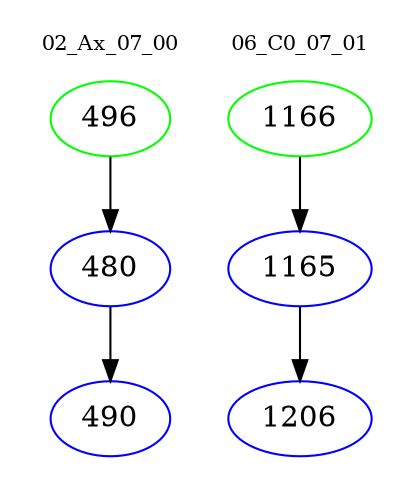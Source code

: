 digraph{
subgraph cluster_0 {
color = white
label = "02_Ax_07_00";
fontsize=10;
T0_496 [label="496", color="green"]
T0_496 -> T0_480 [color="black"]
T0_480 [label="480", color="blue"]
T0_480 -> T0_490 [color="black"]
T0_490 [label="490", color="blue"]
}
subgraph cluster_1 {
color = white
label = "06_C0_07_01";
fontsize=10;
T1_1166 [label="1166", color="green"]
T1_1166 -> T1_1165 [color="black"]
T1_1165 [label="1165", color="blue"]
T1_1165 -> T1_1206 [color="black"]
T1_1206 [label="1206", color="blue"]
}
}
